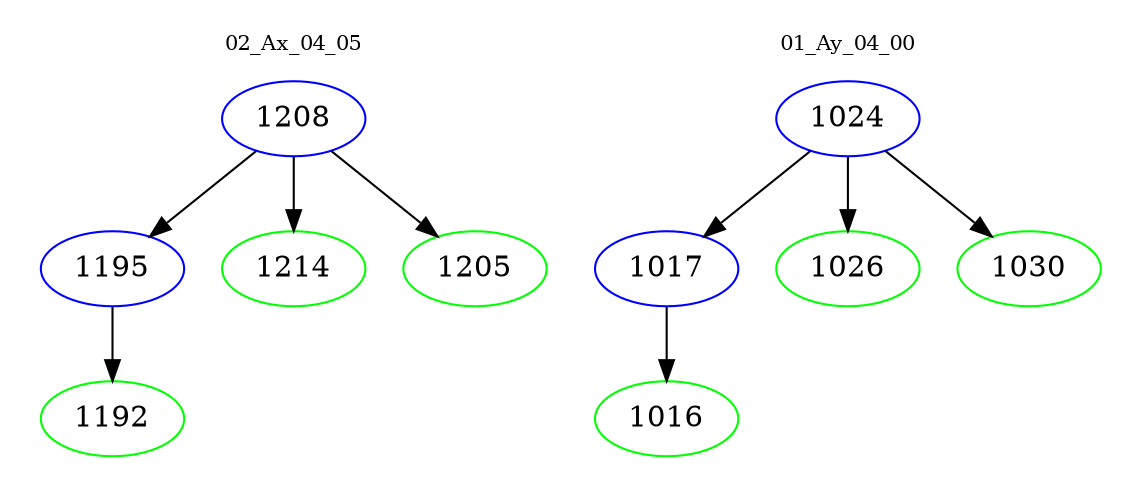 digraph{
subgraph cluster_0 {
color = white
label = "02_Ax_04_05";
fontsize=10;
T0_1208 [label="1208", color="blue"]
T0_1208 -> T0_1195 [color="black"]
T0_1195 [label="1195", color="blue"]
T0_1195 -> T0_1192 [color="black"]
T0_1192 [label="1192", color="green"]
T0_1208 -> T0_1214 [color="black"]
T0_1214 [label="1214", color="green"]
T0_1208 -> T0_1205 [color="black"]
T0_1205 [label="1205", color="green"]
}
subgraph cluster_1 {
color = white
label = "01_Ay_04_00";
fontsize=10;
T1_1024 [label="1024", color="blue"]
T1_1024 -> T1_1017 [color="black"]
T1_1017 [label="1017", color="blue"]
T1_1017 -> T1_1016 [color="black"]
T1_1016 [label="1016", color="green"]
T1_1024 -> T1_1026 [color="black"]
T1_1026 [label="1026", color="green"]
T1_1024 -> T1_1030 [color="black"]
T1_1030 [label="1030", color="green"]
}
}
